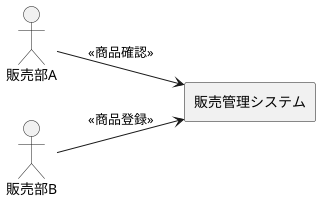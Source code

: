 @startuml 演習2-4
left to right direction
actor 販売部A
actor 販売部B


rectangle 販売管理システム{

}
販売部A -->販売管理システム :<<商品確認>>
販売部B -->販売管理システム :<<商品登録>>
@enduml